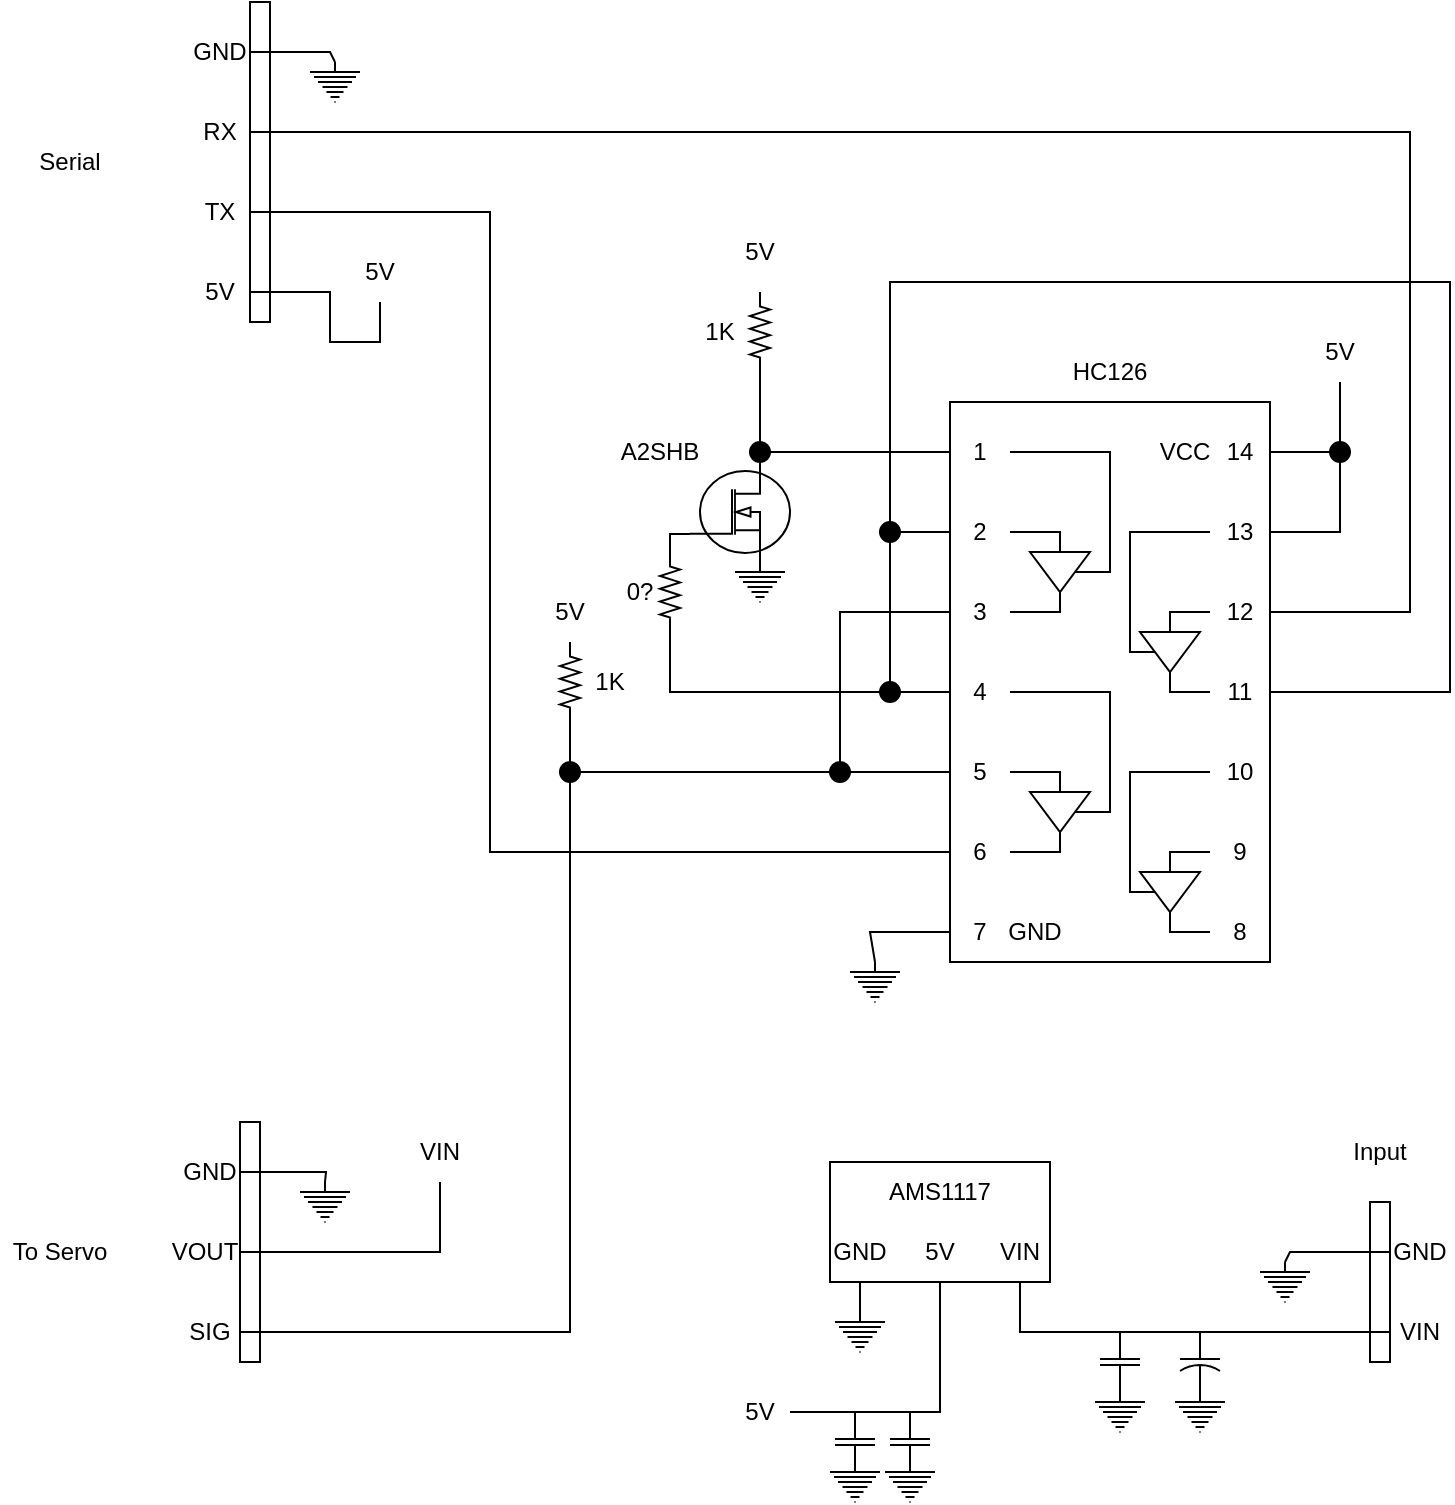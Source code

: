 <mxfile version="24.1.0" type="device">
  <diagram name="Page-1" id="DYPGYy6QtteKAwpJLvAu">
    <mxGraphModel dx="928" dy="833" grid="1" gridSize="10" guides="1" tooltips="1" connect="1" arrows="1" fold="1" page="1" pageScale="1" pageWidth="850" pageHeight="1100" math="0" shadow="0">
      <root>
        <mxCell id="0" />
        <mxCell id="1" parent="0" />
        <mxCell id="BpcltjACOpCCqa2HQxUs-1" value="" style="rounded=0;whiteSpace=wrap;html=1;" vertex="1" parent="1">
          <mxGeometry x="550" y="320" width="160" height="280" as="geometry" />
        </mxCell>
        <mxCell id="BpcltjACOpCCqa2HQxUs-2" value="" style="triangle;whiteSpace=wrap;html=1;rotation=90;" vertex="1" parent="1">
          <mxGeometry x="595" y="510" width="20" height="30" as="geometry" />
        </mxCell>
        <mxCell id="BpcltjACOpCCqa2HQxUs-5" value="1" style="text;html=1;align=center;verticalAlign=middle;whiteSpace=wrap;rounded=0;" vertex="1" parent="1">
          <mxGeometry x="550" y="330" width="30" height="30" as="geometry" />
        </mxCell>
        <mxCell id="BpcltjACOpCCqa2HQxUs-6" value="2" style="text;html=1;align=center;verticalAlign=middle;whiteSpace=wrap;rounded=0;" vertex="1" parent="1">
          <mxGeometry x="550" y="370" width="30" height="30" as="geometry" />
        </mxCell>
        <mxCell id="BpcltjACOpCCqa2HQxUs-7" value="3" style="text;html=1;align=center;verticalAlign=middle;whiteSpace=wrap;rounded=0;" vertex="1" parent="1">
          <mxGeometry x="550" y="410" width="30" height="30" as="geometry" />
        </mxCell>
        <mxCell id="BpcltjACOpCCqa2HQxUs-8" value="4" style="text;html=1;align=center;verticalAlign=middle;whiteSpace=wrap;rounded=0;" vertex="1" parent="1">
          <mxGeometry x="550" y="450" width="30" height="30" as="geometry" />
        </mxCell>
        <mxCell id="BpcltjACOpCCqa2HQxUs-9" value="5" style="text;html=1;align=center;verticalAlign=middle;whiteSpace=wrap;rounded=0;" vertex="1" parent="1">
          <mxGeometry x="550" y="490" width="30" height="30" as="geometry" />
        </mxCell>
        <mxCell id="BpcltjACOpCCqa2HQxUs-10" value="6" style="text;html=1;align=center;verticalAlign=middle;whiteSpace=wrap;rounded=0;" vertex="1" parent="1">
          <mxGeometry x="550" y="530" width="30" height="30" as="geometry" />
        </mxCell>
        <mxCell id="BpcltjACOpCCqa2HQxUs-11" value="7" style="text;html=1;align=center;verticalAlign=middle;whiteSpace=wrap;rounded=0;" vertex="1" parent="1">
          <mxGeometry x="550" y="570" width="30" height="30" as="geometry" />
        </mxCell>
        <mxCell id="BpcltjACOpCCqa2HQxUs-12" value="8" style="text;html=1;align=center;verticalAlign=middle;whiteSpace=wrap;rounded=0;" vertex="1" parent="1">
          <mxGeometry x="680" y="570" width="30" height="30" as="geometry" />
        </mxCell>
        <mxCell id="BpcltjACOpCCqa2HQxUs-13" value="9" style="text;html=1;align=center;verticalAlign=middle;whiteSpace=wrap;rounded=0;" vertex="1" parent="1">
          <mxGeometry x="680" y="530" width="30" height="30" as="geometry" />
        </mxCell>
        <mxCell id="BpcltjACOpCCqa2HQxUs-14" value="10" style="text;html=1;align=center;verticalAlign=middle;whiteSpace=wrap;rounded=0;" vertex="1" parent="1">
          <mxGeometry x="680" y="490" width="30" height="30" as="geometry" />
        </mxCell>
        <mxCell id="BpcltjACOpCCqa2HQxUs-15" value="11" style="text;html=1;align=center;verticalAlign=middle;whiteSpace=wrap;rounded=0;" vertex="1" parent="1">
          <mxGeometry x="680" y="450" width="30" height="30" as="geometry" />
        </mxCell>
        <mxCell id="BpcltjACOpCCqa2HQxUs-16" value="12" style="text;html=1;align=center;verticalAlign=middle;whiteSpace=wrap;rounded=0;" vertex="1" parent="1">
          <mxGeometry x="680" y="410" width="30" height="30" as="geometry" />
        </mxCell>
        <mxCell id="BpcltjACOpCCqa2HQxUs-17" value="13" style="text;html=1;align=center;verticalAlign=middle;whiteSpace=wrap;rounded=0;" vertex="1" parent="1">
          <mxGeometry x="680" y="370" width="30" height="30" as="geometry" />
        </mxCell>
        <mxCell id="BpcltjACOpCCqa2HQxUs-18" value="14" style="text;html=1;align=center;verticalAlign=middle;whiteSpace=wrap;rounded=0;" vertex="1" parent="1">
          <mxGeometry x="680" y="330" width="30" height="30" as="geometry" />
        </mxCell>
        <mxCell id="BpcltjACOpCCqa2HQxUs-19" value="" style="triangle;whiteSpace=wrap;html=1;rotation=90;" vertex="1" parent="1">
          <mxGeometry x="595" y="390" width="20" height="30" as="geometry" />
        </mxCell>
        <mxCell id="BpcltjACOpCCqa2HQxUs-20" value="" style="triangle;whiteSpace=wrap;html=1;rotation=90;" vertex="1" parent="1">
          <mxGeometry x="650" y="550" width="20" height="30" as="geometry" />
        </mxCell>
        <mxCell id="BpcltjACOpCCqa2HQxUs-21" value="" style="triangle;whiteSpace=wrap;html=1;rotation=90;" vertex="1" parent="1">
          <mxGeometry x="650" y="430" width="20" height="30" as="geometry" />
        </mxCell>
        <mxCell id="BpcltjACOpCCqa2HQxUs-22" value="" style="endArrow=none;html=1;rounded=0;exitX=0;exitY=0.5;exitDx=0;exitDy=0;entryX=1;entryY=0.5;entryDx=0;entryDy=0;" edge="1" parent="1" source="BpcltjACOpCCqa2HQxUs-12" target="BpcltjACOpCCqa2HQxUs-20">
          <mxGeometry width="50" height="50" relative="1" as="geometry">
            <mxPoint x="590" y="620" as="sourcePoint" />
            <mxPoint x="640" y="570" as="targetPoint" />
            <Array as="points">
              <mxPoint x="660" y="585" />
            </Array>
          </mxGeometry>
        </mxCell>
        <mxCell id="BpcltjACOpCCqa2HQxUs-23" value="" style="endArrow=none;html=1;rounded=0;entryX=0;entryY=0.5;entryDx=0;entryDy=0;exitX=0;exitY=0.5;exitDx=0;exitDy=0;" edge="1" parent="1" source="BpcltjACOpCCqa2HQxUs-13" target="BpcltjACOpCCqa2HQxUs-20">
          <mxGeometry width="50" height="50" relative="1" as="geometry">
            <mxPoint x="590" y="620" as="sourcePoint" />
            <mxPoint x="640" y="570" as="targetPoint" />
            <Array as="points">
              <mxPoint x="660" y="545" />
            </Array>
          </mxGeometry>
        </mxCell>
        <mxCell id="BpcltjACOpCCqa2HQxUs-24" value="" style="endArrow=none;html=1;rounded=0;entryX=0.5;entryY=1;entryDx=0;entryDy=0;exitX=0;exitY=0.5;exitDx=0;exitDy=0;" edge="1" parent="1" source="BpcltjACOpCCqa2HQxUs-14" target="BpcltjACOpCCqa2HQxUs-20">
          <mxGeometry width="50" height="50" relative="1" as="geometry">
            <mxPoint x="590" y="620" as="sourcePoint" />
            <mxPoint x="640" y="570" as="targetPoint" />
            <Array as="points">
              <mxPoint x="640" y="505" />
              <mxPoint x="640" y="565" />
            </Array>
          </mxGeometry>
        </mxCell>
        <mxCell id="BpcltjACOpCCqa2HQxUs-25" value="" style="endArrow=none;html=1;rounded=0;entryX=0;entryY=0.5;entryDx=0;entryDy=0;exitX=1;exitY=0.5;exitDx=0;exitDy=0;" edge="1" parent="1" source="BpcltjACOpCCqa2HQxUs-21" target="BpcltjACOpCCqa2HQxUs-15">
          <mxGeometry width="50" height="50" relative="1" as="geometry">
            <mxPoint x="590" y="620" as="sourcePoint" />
            <mxPoint x="640" y="570" as="targetPoint" />
            <Array as="points">
              <mxPoint x="660" y="465" />
            </Array>
          </mxGeometry>
        </mxCell>
        <mxCell id="BpcltjACOpCCqa2HQxUs-26" value="" style="endArrow=none;html=1;rounded=0;entryX=0;entryY=0.5;entryDx=0;entryDy=0;exitX=0;exitY=0.5;exitDx=0;exitDy=0;" edge="1" parent="1" source="BpcltjACOpCCqa2HQxUs-21" target="BpcltjACOpCCqa2HQxUs-16">
          <mxGeometry width="50" height="50" relative="1" as="geometry">
            <mxPoint x="590" y="620" as="sourcePoint" />
            <mxPoint x="640" y="570" as="targetPoint" />
            <Array as="points">
              <mxPoint x="660" y="425" />
            </Array>
          </mxGeometry>
        </mxCell>
        <mxCell id="BpcltjACOpCCqa2HQxUs-27" value="" style="endArrow=none;html=1;rounded=0;entryX=0.5;entryY=1;entryDx=0;entryDy=0;exitX=0;exitY=0.5;exitDx=0;exitDy=0;" edge="1" parent="1" source="BpcltjACOpCCqa2HQxUs-17" target="BpcltjACOpCCqa2HQxUs-21">
          <mxGeometry width="50" height="50" relative="1" as="geometry">
            <mxPoint x="590" y="620" as="sourcePoint" />
            <mxPoint x="640" y="570" as="targetPoint" />
            <Array as="points">
              <mxPoint x="640" y="385" />
              <mxPoint x="640" y="445" />
            </Array>
          </mxGeometry>
        </mxCell>
        <mxCell id="BpcltjACOpCCqa2HQxUs-28" value="" style="endArrow=none;html=1;rounded=0;exitX=1;exitY=0.5;exitDx=0;exitDy=0;entryX=1;entryY=0.5;entryDx=0;entryDy=0;" edge="1" parent="1" source="BpcltjACOpCCqa2HQxUs-10" target="BpcltjACOpCCqa2HQxUs-2">
          <mxGeometry width="50" height="50" relative="1" as="geometry">
            <mxPoint x="590" y="620" as="sourcePoint" />
            <mxPoint x="640" y="570" as="targetPoint" />
            <Array as="points">
              <mxPoint x="605" y="545" />
            </Array>
          </mxGeometry>
        </mxCell>
        <mxCell id="BpcltjACOpCCqa2HQxUs-29" value="" style="endArrow=none;html=1;rounded=0;exitX=1;exitY=0.5;exitDx=0;exitDy=0;entryX=1;entryY=0.5;entryDx=0;entryDy=0;" edge="1" parent="1" source="BpcltjACOpCCqa2HQxUs-7" target="BpcltjACOpCCqa2HQxUs-19">
          <mxGeometry width="50" height="50" relative="1" as="geometry">
            <mxPoint x="590" y="620" as="sourcePoint" />
            <mxPoint x="640" y="570" as="targetPoint" />
            <Array as="points">
              <mxPoint x="605" y="425" />
            </Array>
          </mxGeometry>
        </mxCell>
        <mxCell id="BpcltjACOpCCqa2HQxUs-30" value="" style="endArrow=none;html=1;rounded=0;exitX=1;exitY=0.5;exitDx=0;exitDy=0;entryX=0;entryY=0.5;entryDx=0;entryDy=0;" edge="1" parent="1" source="BpcltjACOpCCqa2HQxUs-9" target="BpcltjACOpCCqa2HQxUs-2">
          <mxGeometry width="50" height="50" relative="1" as="geometry">
            <mxPoint x="590" y="620" as="sourcePoint" />
            <mxPoint x="640" y="570" as="targetPoint" />
            <Array as="points">
              <mxPoint x="605" y="505" />
            </Array>
          </mxGeometry>
        </mxCell>
        <mxCell id="BpcltjACOpCCqa2HQxUs-31" value="" style="endArrow=none;html=1;rounded=0;entryX=0;entryY=0.5;entryDx=0;entryDy=0;exitX=1;exitY=0.5;exitDx=0;exitDy=0;" edge="1" parent="1" source="BpcltjACOpCCqa2HQxUs-6" target="BpcltjACOpCCqa2HQxUs-19">
          <mxGeometry width="50" height="50" relative="1" as="geometry">
            <mxPoint x="590" y="620" as="sourcePoint" />
            <mxPoint x="640" y="570" as="targetPoint" />
            <Array as="points">
              <mxPoint x="605" y="385" />
            </Array>
          </mxGeometry>
        </mxCell>
        <mxCell id="BpcltjACOpCCqa2HQxUs-32" value="" style="endArrow=none;html=1;rounded=0;exitX=0.5;exitY=0;exitDx=0;exitDy=0;entryX=1;entryY=0.5;entryDx=0;entryDy=0;" edge="1" parent="1" source="BpcltjACOpCCqa2HQxUs-2" target="BpcltjACOpCCqa2HQxUs-8">
          <mxGeometry width="50" height="50" relative="1" as="geometry">
            <mxPoint x="590" y="620" as="sourcePoint" />
            <mxPoint x="640" y="570" as="targetPoint" />
            <Array as="points">
              <mxPoint x="630" y="525" />
              <mxPoint x="630" y="465" />
            </Array>
          </mxGeometry>
        </mxCell>
        <mxCell id="BpcltjACOpCCqa2HQxUs-33" value="" style="endArrow=none;html=1;rounded=0;exitX=0.5;exitY=0;exitDx=0;exitDy=0;entryX=1;entryY=0.5;entryDx=0;entryDy=0;" edge="1" parent="1" source="BpcltjACOpCCqa2HQxUs-19" target="BpcltjACOpCCqa2HQxUs-5">
          <mxGeometry width="50" height="50" relative="1" as="geometry">
            <mxPoint x="590" y="620" as="sourcePoint" />
            <mxPoint x="640" y="570" as="targetPoint" />
            <Array as="points">
              <mxPoint x="630" y="405" />
              <mxPoint x="630" y="345" />
            </Array>
          </mxGeometry>
        </mxCell>
        <mxCell id="BpcltjACOpCCqa2HQxUs-34" value="GND" style="text;html=1;align=center;verticalAlign=middle;whiteSpace=wrap;rounded=0;" vertex="1" parent="1">
          <mxGeometry x="575" y="570" width="35" height="30" as="geometry" />
        </mxCell>
        <mxCell id="BpcltjACOpCCqa2HQxUs-35" value="VCC" style="text;html=1;align=center;verticalAlign=middle;whiteSpace=wrap;rounded=0;" vertex="1" parent="1">
          <mxGeometry x="650" y="330" width="35" height="30" as="geometry" />
        </mxCell>
        <mxCell id="BpcltjACOpCCqa2HQxUs-36" value="" style="rounded=0;whiteSpace=wrap;html=1;" vertex="1" parent="1">
          <mxGeometry x="200" y="120" width="10" height="160" as="geometry" />
        </mxCell>
        <mxCell id="BpcltjACOpCCqa2HQxUs-37" value="5V" style="text;html=1;align=center;verticalAlign=middle;whiteSpace=wrap;rounded=0;" vertex="1" parent="1">
          <mxGeometry x="170" y="250" width="30" height="30" as="geometry" />
        </mxCell>
        <mxCell id="BpcltjACOpCCqa2HQxUs-39" value="TX" style="text;html=1;align=center;verticalAlign=middle;whiteSpace=wrap;rounded=0;" vertex="1" parent="1">
          <mxGeometry x="170" y="210" width="30" height="30" as="geometry" />
        </mxCell>
        <mxCell id="BpcltjACOpCCqa2HQxUs-40" value="RX" style="text;html=1;align=center;verticalAlign=middle;whiteSpace=wrap;rounded=0;" vertex="1" parent="1">
          <mxGeometry x="170" y="170" width="30" height="30" as="geometry" />
        </mxCell>
        <mxCell id="BpcltjACOpCCqa2HQxUs-41" value="GND" style="text;html=1;align=center;verticalAlign=middle;whiteSpace=wrap;rounded=0;" vertex="1" parent="1">
          <mxGeometry x="170" y="130" width="30" height="30" as="geometry" />
        </mxCell>
        <mxCell id="BpcltjACOpCCqa2HQxUs-42" value="" style="endArrow=none;html=1;rounded=0;exitX=1;exitY=0.5;exitDx=0;exitDy=0;entryX=1;entryY=0.5;entryDx=0;entryDy=0;" edge="1" parent="1" source="BpcltjACOpCCqa2HQxUs-16" target="BpcltjACOpCCqa2HQxUs-40">
          <mxGeometry width="50" height="50" relative="1" as="geometry">
            <mxPoint x="400" y="440" as="sourcePoint" />
            <mxPoint x="320" y="130" as="targetPoint" />
            <Array as="points">
              <mxPoint x="780" y="425" />
              <mxPoint x="780" y="185" />
            </Array>
          </mxGeometry>
        </mxCell>
        <mxCell id="BpcltjACOpCCqa2HQxUs-43" value="" style="endArrow=none;html=1;rounded=0;exitX=0;exitY=0.5;exitDx=0;exitDy=0;entryX=1;entryY=0.5;entryDx=0;entryDy=0;" edge="1" parent="1" source="BpcltjACOpCCqa2HQxUs-10" target="BpcltjACOpCCqa2HQxUs-39">
          <mxGeometry width="50" height="50" relative="1" as="geometry">
            <mxPoint x="400" y="440" as="sourcePoint" />
            <mxPoint x="260" y="210" as="targetPoint" />
            <Array as="points">
              <mxPoint x="320" y="545" />
              <mxPoint x="320" y="225" />
            </Array>
          </mxGeometry>
        </mxCell>
        <mxCell id="BpcltjACOpCCqa2HQxUs-44" value="" style="endArrow=none;html=1;rounded=0;entryX=1;entryY=0.5;entryDx=0;entryDy=0;exitX=0.5;exitY=1;exitDx=0;exitDy=0;" edge="1" parent="1" source="BpcltjACOpCCqa2HQxUs-46" target="BpcltjACOpCCqa2HQxUs-37">
          <mxGeometry width="50" height="50" relative="1" as="geometry">
            <mxPoint x="270" y="300" as="sourcePoint" />
            <mxPoint x="450" y="390" as="targetPoint" />
            <Array as="points">
              <mxPoint x="265" y="290" />
              <mxPoint x="240" y="290" />
              <mxPoint x="240" y="265" />
            </Array>
          </mxGeometry>
        </mxCell>
        <mxCell id="BpcltjACOpCCqa2HQxUs-46" value="5V" style="text;html=1;align=center;verticalAlign=middle;whiteSpace=wrap;rounded=0;" vertex="1" parent="1">
          <mxGeometry x="250" y="240" width="30" height="30" as="geometry" />
        </mxCell>
        <mxCell id="BpcltjACOpCCqa2HQxUs-47" value="" style="endArrow=none;html=1;rounded=0;entryX=1;entryY=0.5;entryDx=0;entryDy=0;exitX=0.5;exitY=0;exitDx=0;exitDy=0;exitPerimeter=0;" edge="1" parent="1" source="BpcltjACOpCCqa2HQxUs-49" target="BpcltjACOpCCqa2HQxUs-41">
          <mxGeometry width="50" height="50" relative="1" as="geometry">
            <mxPoint x="300" y="120" as="sourcePoint" />
            <mxPoint x="450" y="390" as="targetPoint" />
            <Array as="points">
              <mxPoint x="240" y="145" />
            </Array>
          </mxGeometry>
        </mxCell>
        <mxCell id="BpcltjACOpCCqa2HQxUs-49" value="" style="pointerEvents=1;verticalLabelPosition=bottom;shadow=0;dashed=0;align=center;html=1;verticalAlign=top;shape=mxgraph.electrical.signal_sources.protective_earth;" vertex="1" parent="1">
          <mxGeometry x="230" y="150" width="25" height="20" as="geometry" />
        </mxCell>
        <mxCell id="BpcltjACOpCCqa2HQxUs-50" value="" style="endArrow=none;html=1;rounded=0;entryX=0;entryY=0.5;entryDx=0;entryDy=0;exitX=0.5;exitY=0;exitDx=0;exitDy=0;exitPerimeter=0;" edge="1" parent="1" source="BpcltjACOpCCqa2HQxUs-51" target="BpcltjACOpCCqa2HQxUs-11">
          <mxGeometry width="50" height="50" relative="1" as="geometry">
            <mxPoint x="480" y="550" as="sourcePoint" />
            <mxPoint x="640" y="370" as="targetPoint" />
            <Array as="points">
              <mxPoint x="510" y="585" />
            </Array>
          </mxGeometry>
        </mxCell>
        <mxCell id="BpcltjACOpCCqa2HQxUs-51" value="" style="pointerEvents=1;verticalLabelPosition=bottom;shadow=0;dashed=0;align=center;html=1;verticalAlign=top;shape=mxgraph.electrical.signal_sources.protective_earth;" vertex="1" parent="1">
          <mxGeometry x="500" y="600" width="25" height="20" as="geometry" />
        </mxCell>
        <mxCell id="BpcltjACOpCCqa2HQxUs-52" value="5V" style="text;html=1;align=center;verticalAlign=middle;whiteSpace=wrap;rounded=0;" vertex="1" parent="1">
          <mxGeometry x="730" y="280" width="30" height="30" as="geometry" />
        </mxCell>
        <mxCell id="BpcltjACOpCCqa2HQxUs-53" value="" style="endArrow=none;html=1;rounded=0;entryX=1;entryY=0.5;entryDx=0;entryDy=0;exitX=0;exitY=0.5;exitDx=0;exitDy=0;" edge="1" parent="1" source="BpcltjACOpCCqa2HQxUs-88" target="BpcltjACOpCCqa2HQxUs-18">
          <mxGeometry width="50" height="50" relative="1" as="geometry">
            <mxPoint x="590" y="420" as="sourcePoint" />
            <mxPoint x="640" y="370" as="targetPoint" />
            <Array as="points" />
          </mxGeometry>
        </mxCell>
        <mxCell id="BpcltjACOpCCqa2HQxUs-55" value="" style="verticalLabelPosition=bottom;shadow=0;dashed=0;align=center;html=1;verticalAlign=top;shape=mxgraph.electrical.mosfets1.n-channel_mosfet_1;" vertex="1" parent="1">
          <mxGeometry x="420" y="350" width="50" height="50" as="geometry" />
        </mxCell>
        <mxCell id="BpcltjACOpCCqa2HQxUs-56" value="" style="endArrow=none;html=1;rounded=0;exitX=1;exitY=0.5;exitDx=0;exitDy=0;entryX=0.5;entryY=1;entryDx=0;entryDy=0;" edge="1" parent="1" source="BpcltjACOpCCqa2HQxUs-17" target="BpcltjACOpCCqa2HQxUs-52">
          <mxGeometry width="50" height="50" relative="1" as="geometry">
            <mxPoint x="730" y="400" as="sourcePoint" />
            <mxPoint x="740" y="350" as="targetPoint" />
            <Array as="points">
              <mxPoint x="745" y="385" />
            </Array>
          </mxGeometry>
        </mxCell>
        <mxCell id="BpcltjACOpCCqa2HQxUs-58" value="" style="pointerEvents=1;verticalLabelPosition=bottom;shadow=0;dashed=0;align=center;html=1;verticalAlign=top;shape=mxgraph.electrical.resistors.resistor_2;rotation=-90;" vertex="1" parent="1">
          <mxGeometry x="435" y="280" width="40" height="10" as="geometry" />
        </mxCell>
        <mxCell id="BpcltjACOpCCqa2HQxUs-59" value="" style="endArrow=none;html=1;rounded=0;entryX=0;entryY=0.5;entryDx=0;entryDy=0;entryPerimeter=0;exitX=0.5;exitY=0;exitDx=0;exitDy=0;" edge="1" parent="1" source="BpcltjACOpCCqa2HQxUs-85" target="BpcltjACOpCCqa2HQxUs-58">
          <mxGeometry width="50" height="50" relative="1" as="geometry">
            <mxPoint x="450" y="440" as="sourcePoint" />
            <mxPoint x="500" y="390" as="targetPoint" />
          </mxGeometry>
        </mxCell>
        <mxCell id="BpcltjACOpCCqa2HQxUs-60" value="5V" style="text;html=1;align=center;verticalAlign=middle;whiteSpace=wrap;rounded=0;" vertex="1" parent="1">
          <mxGeometry x="440" y="230" width="30" height="30" as="geometry" />
        </mxCell>
        <mxCell id="BpcltjACOpCCqa2HQxUs-61" value="" style="pointerEvents=1;verticalLabelPosition=bottom;shadow=0;dashed=0;align=center;html=1;verticalAlign=top;shape=mxgraph.electrical.resistors.resistor_2;rotation=-90;" vertex="1" parent="1">
          <mxGeometry x="390" y="410" width="40" height="10" as="geometry" />
        </mxCell>
        <mxCell id="BpcltjACOpCCqa2HQxUs-62" value="" style="endArrow=none;html=1;rounded=0;entryX=0;entryY=0.72;entryDx=0;entryDy=0;entryPerimeter=0;exitX=1;exitY=0.5;exitDx=0;exitDy=0;exitPerimeter=0;" edge="1" parent="1" source="BpcltjACOpCCqa2HQxUs-61" target="BpcltjACOpCCqa2HQxUs-55">
          <mxGeometry width="50" height="50" relative="1" as="geometry">
            <mxPoint x="450" y="440" as="sourcePoint" />
            <mxPoint x="500" y="390" as="targetPoint" />
            <Array as="points">
              <mxPoint x="410" y="386" />
            </Array>
          </mxGeometry>
        </mxCell>
        <mxCell id="BpcltjACOpCCqa2HQxUs-63" value="" style="endArrow=none;html=1;rounded=0;exitX=0;exitY=0.5;exitDx=0;exitDy=0;exitPerimeter=0;entryX=0;entryY=0.5;entryDx=0;entryDy=0;" edge="1" parent="1" source="BpcltjACOpCCqa2HQxUs-61" target="BpcltjACOpCCqa2HQxUs-8">
          <mxGeometry width="50" height="50" relative="1" as="geometry">
            <mxPoint x="420" y="440" as="sourcePoint" />
            <mxPoint x="470" y="390" as="targetPoint" />
            <Array as="points">
              <mxPoint x="410" y="465" />
            </Array>
          </mxGeometry>
        </mxCell>
        <mxCell id="BpcltjACOpCCqa2HQxUs-64" value="" style="endArrow=none;html=1;rounded=0;entryX=0;entryY=0.5;entryDx=0;entryDy=0;exitX=0.5;exitY=0;exitDx=0;exitDy=0;" edge="1" parent="1" source="BpcltjACOpCCqa2HQxUs-70" target="BpcltjACOpCCqa2HQxUs-6">
          <mxGeometry width="50" height="50" relative="1" as="geometry">
            <mxPoint x="520" y="460" as="sourcePoint" />
            <mxPoint x="470" y="390" as="targetPoint" />
            <Array as="points">
              <mxPoint x="520" y="385" />
            </Array>
          </mxGeometry>
        </mxCell>
        <mxCell id="BpcltjACOpCCqa2HQxUs-68" value="" style="endArrow=none;html=1;rounded=0;entryX=0;entryY=0.5;entryDx=0;entryDy=0;exitX=0;exitY=0.5;exitDx=0;exitDy=0;" edge="1" parent="1" source="BpcltjACOpCCqa2HQxUs-8" target="BpcltjACOpCCqa2HQxUs-65">
          <mxGeometry width="50" height="50" relative="1" as="geometry">
            <mxPoint x="550" y="465" as="sourcePoint" />
            <mxPoint x="550" y="385" as="targetPoint" />
            <Array as="points">
              <mxPoint x="520" y="465" />
            </Array>
          </mxGeometry>
        </mxCell>
        <mxCell id="BpcltjACOpCCqa2HQxUs-65" value="" style="ellipse;whiteSpace=wrap;html=1;aspect=fixed;fillColor=#000000;" vertex="1" parent="1">
          <mxGeometry x="515" y="460" width="10" height="10" as="geometry" />
        </mxCell>
        <mxCell id="BpcltjACOpCCqa2HQxUs-69" value="" style="endArrow=none;html=1;rounded=0;entryX=1;entryY=0.5;entryDx=0;entryDy=0;exitX=0.5;exitY=0;exitDx=0;exitDy=0;" edge="1" parent="1" source="BpcltjACOpCCqa2HQxUs-70" target="BpcltjACOpCCqa2HQxUs-15">
          <mxGeometry width="50" height="50" relative="1" as="geometry">
            <mxPoint x="510" y="370" as="sourcePoint" />
            <mxPoint x="630" y="320" as="targetPoint" />
            <Array as="points">
              <mxPoint x="520" y="260" />
              <mxPoint x="800" y="260" />
              <mxPoint x="800" y="465" />
            </Array>
          </mxGeometry>
        </mxCell>
        <mxCell id="BpcltjACOpCCqa2HQxUs-71" value="" style="endArrow=none;html=1;rounded=0;entryX=0.5;entryY=1;entryDx=0;entryDy=0;exitX=0.5;exitY=0;exitDx=0;exitDy=0;" edge="1" parent="1" source="BpcltjACOpCCqa2HQxUs-65" target="BpcltjACOpCCqa2HQxUs-70">
          <mxGeometry width="50" height="50" relative="1" as="geometry">
            <mxPoint x="520" y="460" as="sourcePoint" />
            <mxPoint x="550" y="385" as="targetPoint" />
            <Array as="points" />
          </mxGeometry>
        </mxCell>
        <mxCell id="BpcltjACOpCCqa2HQxUs-70" value="" style="ellipse;whiteSpace=wrap;html=1;aspect=fixed;fillColor=#000000;" vertex="1" parent="1">
          <mxGeometry x="515" y="380" width="10" height="10" as="geometry" />
        </mxCell>
        <mxCell id="BpcltjACOpCCqa2HQxUs-72" value="" style="pointerEvents=1;verticalLabelPosition=bottom;shadow=0;dashed=0;align=center;html=1;verticalAlign=top;shape=mxgraph.electrical.resistors.resistor_2;rotation=-90;" vertex="1" parent="1">
          <mxGeometry x="340" y="455" width="40" height="10" as="geometry" />
        </mxCell>
        <mxCell id="BpcltjACOpCCqa2HQxUs-73" value="" style="pointerEvents=1;verticalLabelPosition=bottom;shadow=0;dashed=0;align=center;html=1;verticalAlign=top;shape=mxgraph.electrical.signal_sources.protective_earth;" vertex="1" parent="1">
          <mxGeometry x="442.5" y="400" width="25" height="20" as="geometry" />
        </mxCell>
        <mxCell id="BpcltjACOpCCqa2HQxUs-74" value="5V" style="text;html=1;align=center;verticalAlign=middle;whiteSpace=wrap;rounded=0;" vertex="1" parent="1">
          <mxGeometry x="345" y="410" width="30" height="30" as="geometry" />
        </mxCell>
        <mxCell id="BpcltjACOpCCqa2HQxUs-75" value="" style="endArrow=none;html=1;rounded=0;entryX=0;entryY=0.5;entryDx=0;entryDy=0;exitX=0;exitY=0.5;exitDx=0;exitDy=0;exitPerimeter=0;" edge="1" parent="1" source="BpcltjACOpCCqa2HQxUs-72" target="BpcltjACOpCCqa2HQxUs-9">
          <mxGeometry width="50" height="50" relative="1" as="geometry">
            <mxPoint x="500" y="470" as="sourcePoint" />
            <mxPoint x="550" y="420" as="targetPoint" />
            <Array as="points">
              <mxPoint x="360" y="505" />
            </Array>
          </mxGeometry>
        </mxCell>
        <mxCell id="BpcltjACOpCCqa2HQxUs-76" value="Serial" style="text;html=1;align=center;verticalAlign=middle;whiteSpace=wrap;rounded=0;" vertex="1" parent="1">
          <mxGeometry x="80" y="185" width="60" height="30" as="geometry" />
        </mxCell>
        <mxCell id="BpcltjACOpCCqa2HQxUs-77" value="" style="rounded=0;whiteSpace=wrap;html=1;" vertex="1" parent="1">
          <mxGeometry x="195" y="680" width="10" height="120" as="geometry" />
        </mxCell>
        <mxCell id="BpcltjACOpCCqa2HQxUs-78" value="SIG" style="text;html=1;align=center;verticalAlign=middle;whiteSpace=wrap;rounded=0;" vertex="1" parent="1">
          <mxGeometry x="165" y="770" width="30" height="30" as="geometry" />
        </mxCell>
        <mxCell id="BpcltjACOpCCqa2HQxUs-79" value="VOUT" style="text;html=1;align=center;verticalAlign=middle;whiteSpace=wrap;rounded=0;" vertex="1" parent="1">
          <mxGeometry x="160" y="730" width="35" height="30" as="geometry" />
        </mxCell>
        <mxCell id="BpcltjACOpCCqa2HQxUs-80" value="GND" style="text;html=1;align=center;verticalAlign=middle;whiteSpace=wrap;rounded=0;" vertex="1" parent="1">
          <mxGeometry x="165" y="690" width="30" height="30" as="geometry" />
        </mxCell>
        <mxCell id="BpcltjACOpCCqa2HQxUs-81" value="" style="ellipse;whiteSpace=wrap;html=1;aspect=fixed;fillColor=#000000;" vertex="1" parent="1">
          <mxGeometry x="490" y="500" width="10" height="10" as="geometry" />
        </mxCell>
        <mxCell id="BpcltjACOpCCqa2HQxUs-82" value="" style="endArrow=none;html=1;rounded=0;entryX=0;entryY=0.5;entryDx=0;entryDy=0;exitX=0.5;exitY=0;exitDx=0;exitDy=0;" edge="1" parent="1" source="BpcltjACOpCCqa2HQxUs-81" target="BpcltjACOpCCqa2HQxUs-7">
          <mxGeometry width="50" height="50" relative="1" as="geometry">
            <mxPoint x="390" y="570" as="sourcePoint" />
            <mxPoint x="440" y="520" as="targetPoint" />
            <Array as="points">
              <mxPoint x="495" y="425" />
            </Array>
          </mxGeometry>
        </mxCell>
        <mxCell id="BpcltjACOpCCqa2HQxUs-83" value="" style="endArrow=none;html=1;rounded=0;exitX=1;exitY=0.5;exitDx=0;exitDy=0;entryX=0;entryY=0.5;entryDx=0;entryDy=0;entryPerimeter=0;" edge="1" parent="1" source="BpcltjACOpCCqa2HQxUs-78" target="BpcltjACOpCCqa2HQxUs-72">
          <mxGeometry width="50" height="50" relative="1" as="geometry">
            <mxPoint x="390" y="570" as="sourcePoint" />
            <mxPoint x="440" y="520" as="targetPoint" />
            <Array as="points">
              <mxPoint x="360" y="785" />
            </Array>
          </mxGeometry>
        </mxCell>
        <mxCell id="BpcltjACOpCCqa2HQxUs-84" value="" style="ellipse;whiteSpace=wrap;html=1;aspect=fixed;fillColor=#000000;" vertex="1" parent="1">
          <mxGeometry x="355" y="500" width="10" height="10" as="geometry" />
        </mxCell>
        <mxCell id="BpcltjACOpCCqa2HQxUs-86" value="" style="endArrow=none;html=1;rounded=0;entryX=0;entryY=0.5;entryDx=0;entryDy=0;entryPerimeter=0;exitX=0.7;exitY=0;exitDx=0;exitDy=0;exitPerimeter=0;" edge="1" parent="1" source="BpcltjACOpCCqa2HQxUs-55" target="BpcltjACOpCCqa2HQxUs-85">
          <mxGeometry width="50" height="50" relative="1" as="geometry">
            <mxPoint x="455" y="350" as="sourcePoint" />
            <mxPoint x="455" y="305" as="targetPoint" />
          </mxGeometry>
        </mxCell>
        <mxCell id="BpcltjACOpCCqa2HQxUs-85" value="" style="ellipse;whiteSpace=wrap;html=1;aspect=fixed;fillColor=#000000;" vertex="1" parent="1">
          <mxGeometry x="450" y="340" width="10" height="10" as="geometry" />
        </mxCell>
        <mxCell id="BpcltjACOpCCqa2HQxUs-87" value="" style="endArrow=none;html=1;rounded=0;entryX=0;entryY=0.5;entryDx=0;entryDy=0;exitX=1;exitY=0.5;exitDx=0;exitDy=0;" edge="1" parent="1" source="BpcltjACOpCCqa2HQxUs-85" target="BpcltjACOpCCqa2HQxUs-5">
          <mxGeometry width="50" height="50" relative="1" as="geometry">
            <mxPoint x="390" y="480" as="sourcePoint" />
            <mxPoint x="440" y="430" as="targetPoint" />
          </mxGeometry>
        </mxCell>
        <mxCell id="BpcltjACOpCCqa2HQxUs-89" value="" style="endArrow=none;html=1;rounded=0;entryX=1;entryY=0.5;entryDx=0;entryDy=0;exitX=0.5;exitY=1;exitDx=0;exitDy=0;" edge="1" parent="1" source="BpcltjACOpCCqa2HQxUs-52" target="BpcltjACOpCCqa2HQxUs-88">
          <mxGeometry width="50" height="50" relative="1" as="geometry">
            <mxPoint x="745" y="310" as="sourcePoint" />
            <mxPoint x="710" y="345" as="targetPoint" />
            <Array as="points">
              <mxPoint x="745" y="345" />
            </Array>
          </mxGeometry>
        </mxCell>
        <mxCell id="BpcltjACOpCCqa2HQxUs-88" value="" style="ellipse;whiteSpace=wrap;html=1;aspect=fixed;fillColor=#000000;" vertex="1" parent="1">
          <mxGeometry x="740" y="340" width="10" height="10" as="geometry" />
        </mxCell>
        <mxCell id="BpcltjACOpCCqa2HQxUs-90" value="" style="pointerEvents=1;verticalLabelPosition=bottom;shadow=0;dashed=0;align=center;html=1;verticalAlign=top;shape=mxgraph.electrical.signal_sources.protective_earth;" vertex="1" parent="1">
          <mxGeometry x="225" y="710" width="25" height="20" as="geometry" />
        </mxCell>
        <mxCell id="BpcltjACOpCCqa2HQxUs-91" value="" style="endArrow=none;html=1;rounded=0;exitX=1;exitY=0.5;exitDx=0;exitDy=0;entryX=0.5;entryY=0;entryDx=0;entryDy=0;entryPerimeter=0;" edge="1" parent="1" source="BpcltjACOpCCqa2HQxUs-80" target="BpcltjACOpCCqa2HQxUs-90">
          <mxGeometry width="50" height="50" relative="1" as="geometry">
            <mxPoint x="455" y="600" as="sourcePoint" />
            <mxPoint x="505" y="550" as="targetPoint" />
            <Array as="points">
              <mxPoint x="238" y="705" />
            </Array>
          </mxGeometry>
        </mxCell>
        <mxCell id="BpcltjACOpCCqa2HQxUs-92" value="To Servo" style="text;html=1;align=center;verticalAlign=middle;whiteSpace=wrap;rounded=0;" vertex="1" parent="1">
          <mxGeometry x="75" y="730" width="60" height="30" as="geometry" />
        </mxCell>
        <mxCell id="BpcltjACOpCCqa2HQxUs-93" value="" style="rounded=0;whiteSpace=wrap;html=1;" vertex="1" parent="1">
          <mxGeometry x="760" y="720" width="10" height="80" as="geometry" />
        </mxCell>
        <mxCell id="BpcltjACOpCCqa2HQxUs-94" value="GND" style="text;html=1;align=center;verticalAlign=middle;whiteSpace=wrap;rounded=0;" vertex="1" parent="1">
          <mxGeometry x="770" y="730" width="30" height="30" as="geometry" />
        </mxCell>
        <mxCell id="BpcltjACOpCCqa2HQxUs-95" value="VIN" style="text;html=1;align=center;verticalAlign=middle;whiteSpace=wrap;rounded=0;" vertex="1" parent="1">
          <mxGeometry x="770" y="770" width="30" height="30" as="geometry" />
        </mxCell>
        <mxCell id="BpcltjACOpCCqa2HQxUs-96" value="" style="pointerEvents=1;verticalLabelPosition=bottom;shadow=0;dashed=0;align=center;html=1;verticalAlign=top;shape=mxgraph.electrical.signal_sources.protective_earth;" vertex="1" parent="1">
          <mxGeometry x="705" y="750" width="25" height="20" as="geometry" />
        </mxCell>
        <mxCell id="BpcltjACOpCCqa2HQxUs-97" value="" style="endArrow=none;html=1;rounded=0;entryX=0;entryY=0.5;entryDx=0;entryDy=0;exitX=0.5;exitY=0;exitDx=0;exitDy=0;exitPerimeter=0;" edge="1" parent="1" source="BpcltjACOpCCqa2HQxUs-96" target="BpcltjACOpCCqa2HQxUs-94">
          <mxGeometry width="50" height="50" relative="1" as="geometry">
            <mxPoint x="450" y="510" as="sourcePoint" />
            <mxPoint x="500" y="460" as="targetPoint" />
            <Array as="points">
              <mxPoint x="720" y="745" />
            </Array>
          </mxGeometry>
        </mxCell>
        <mxCell id="BpcltjACOpCCqa2HQxUs-98" value="" style="rounded=0;whiteSpace=wrap;html=1;" vertex="1" parent="1">
          <mxGeometry x="490" y="700" width="110" height="60" as="geometry" />
        </mxCell>
        <mxCell id="BpcltjACOpCCqa2HQxUs-99" value="GND" style="text;html=1;align=center;verticalAlign=middle;whiteSpace=wrap;rounded=0;" vertex="1" parent="1">
          <mxGeometry x="490" y="730" width="30" height="30" as="geometry" />
        </mxCell>
        <mxCell id="BpcltjACOpCCqa2HQxUs-100" value="5V" style="text;html=1;align=center;verticalAlign=middle;whiteSpace=wrap;rounded=0;" vertex="1" parent="1">
          <mxGeometry x="530" y="730" width="30" height="30" as="geometry" />
        </mxCell>
        <mxCell id="BpcltjACOpCCqa2HQxUs-101" value="VIN" style="text;html=1;align=center;verticalAlign=middle;whiteSpace=wrap;rounded=0;" vertex="1" parent="1">
          <mxGeometry x="570" y="730" width="30" height="30" as="geometry" />
        </mxCell>
        <mxCell id="BpcltjACOpCCqa2HQxUs-102" value="AMS1117" style="text;html=1;align=center;verticalAlign=middle;whiteSpace=wrap;rounded=0;" vertex="1" parent="1">
          <mxGeometry x="505" y="700" width="80" height="30" as="geometry" />
        </mxCell>
        <mxCell id="BpcltjACOpCCqa2HQxUs-103" value="" style="endArrow=none;html=1;rounded=0;entryX=0;entryY=0.5;entryDx=0;entryDy=0;exitX=0.5;exitY=1;exitDx=0;exitDy=0;" edge="1" parent="1" source="BpcltjACOpCCqa2HQxUs-101" target="BpcltjACOpCCqa2HQxUs-95">
          <mxGeometry width="50" height="50" relative="1" as="geometry">
            <mxPoint x="450" y="700" as="sourcePoint" />
            <mxPoint x="500" y="650" as="targetPoint" />
            <Array as="points">
              <mxPoint x="585" y="785" />
            </Array>
          </mxGeometry>
        </mxCell>
        <mxCell id="BpcltjACOpCCqa2HQxUs-104" value="" style="pointerEvents=1;verticalLabelPosition=bottom;shadow=0;dashed=0;align=center;html=1;verticalAlign=top;shape=mxgraph.electrical.signal_sources.protective_earth;" vertex="1" parent="1">
          <mxGeometry x="492.5" y="775" width="25" height="20" as="geometry" />
        </mxCell>
        <mxCell id="BpcltjACOpCCqa2HQxUs-105" value="" style="endArrow=none;html=1;rounded=0;entryX=0.5;entryY=1;entryDx=0;entryDy=0;exitX=0.5;exitY=0;exitDx=0;exitDy=0;exitPerimeter=0;" edge="1" parent="1" source="BpcltjACOpCCqa2HQxUs-104" target="BpcltjACOpCCqa2HQxUs-99">
          <mxGeometry width="50" height="50" relative="1" as="geometry">
            <mxPoint x="450" y="700" as="sourcePoint" />
            <mxPoint x="500" y="650" as="targetPoint" />
          </mxGeometry>
        </mxCell>
        <mxCell id="BpcltjACOpCCqa2HQxUs-106" value="" style="endArrow=none;html=1;rounded=0;entryX=0.5;entryY=1;entryDx=0;entryDy=0;exitX=1;exitY=0.5;exitDx=0;exitDy=0;" edge="1" parent="1" source="BpcltjACOpCCqa2HQxUs-107" target="BpcltjACOpCCqa2HQxUs-100">
          <mxGeometry width="50" height="50" relative="1" as="geometry">
            <mxPoint x="440" y="750" as="sourcePoint" />
            <mxPoint x="500" y="650" as="targetPoint" />
            <Array as="points">
              <mxPoint x="545" y="825" />
              <mxPoint x="545" y="780" />
            </Array>
          </mxGeometry>
        </mxCell>
        <mxCell id="BpcltjACOpCCqa2HQxUs-107" value="5V" style="text;html=1;align=center;verticalAlign=middle;whiteSpace=wrap;rounded=0;" vertex="1" parent="1">
          <mxGeometry x="440" y="810" width="30" height="30" as="geometry" />
        </mxCell>
        <mxCell id="BpcltjACOpCCqa2HQxUs-109" value="" style="pointerEvents=1;verticalLabelPosition=bottom;shadow=0;dashed=0;align=center;html=1;verticalAlign=top;shape=mxgraph.electrical.capacitors.capacitor_1;rotation=90;" vertex="1" parent="1">
          <mxGeometry x="487.5" y="830" width="30" height="20" as="geometry" />
        </mxCell>
        <mxCell id="BpcltjACOpCCqa2HQxUs-110" value="" style="pointerEvents=1;verticalLabelPosition=bottom;shadow=0;dashed=0;align=center;html=1;verticalAlign=top;shape=mxgraph.electrical.capacitors.capacitor_1;rotation=90;" vertex="1" parent="1">
          <mxGeometry x="515" y="830" width="30" height="20" as="geometry" />
        </mxCell>
        <mxCell id="BpcltjACOpCCqa2HQxUs-111" value="" style="pointerEvents=1;verticalLabelPosition=bottom;shadow=0;dashed=0;align=center;html=1;verticalAlign=top;shape=mxgraph.electrical.signal_sources.protective_earth;" vertex="1" parent="1">
          <mxGeometry x="490" y="850" width="25" height="20" as="geometry" />
        </mxCell>
        <mxCell id="BpcltjACOpCCqa2HQxUs-112" value="" style="pointerEvents=1;verticalLabelPosition=bottom;shadow=0;dashed=0;align=center;html=1;verticalAlign=top;shape=mxgraph.electrical.signal_sources.protective_earth;" vertex="1" parent="1">
          <mxGeometry x="517.5" y="850" width="25" height="20" as="geometry" />
        </mxCell>
        <mxCell id="BpcltjACOpCCqa2HQxUs-113" value="" style="pointerEvents=1;verticalLabelPosition=bottom;shadow=0;dashed=0;align=center;html=1;verticalAlign=top;shape=mxgraph.electrical.capacitors.capacitor_1;rotation=90;" vertex="1" parent="1">
          <mxGeometry x="620" y="790" width="30" height="20" as="geometry" />
        </mxCell>
        <mxCell id="BpcltjACOpCCqa2HQxUs-114" value="" style="pointerEvents=1;verticalLabelPosition=bottom;shadow=0;dashed=0;align=center;html=1;verticalAlign=top;shape=mxgraph.electrical.signal_sources.protective_earth;" vertex="1" parent="1">
          <mxGeometry x="622.5" y="815" width="25" height="20" as="geometry" />
        </mxCell>
        <mxCell id="BpcltjACOpCCqa2HQxUs-115" value="" style="pointerEvents=1;verticalLabelPosition=bottom;shadow=0;dashed=0;align=center;html=1;verticalAlign=top;shape=mxgraph.electrical.capacitors.capacitor_2;rotation=90;" vertex="1" parent="1">
          <mxGeometry x="660" y="790" width="30" height="20" as="geometry" />
        </mxCell>
        <mxCell id="BpcltjACOpCCqa2HQxUs-116" value="" style="pointerEvents=1;verticalLabelPosition=bottom;shadow=0;dashed=0;align=center;html=1;verticalAlign=top;shape=mxgraph.electrical.signal_sources.protective_earth;" vertex="1" parent="1">
          <mxGeometry x="662.5" y="815" width="25" height="20" as="geometry" />
        </mxCell>
        <mxCell id="BpcltjACOpCCqa2HQxUs-117" value="Input" style="text;html=1;align=center;verticalAlign=middle;whiteSpace=wrap;rounded=0;" vertex="1" parent="1">
          <mxGeometry x="735" y="680" width="60" height="30" as="geometry" />
        </mxCell>
        <mxCell id="BpcltjACOpCCqa2HQxUs-118" value="A2SHB" style="text;html=1;align=center;verticalAlign=middle;whiteSpace=wrap;rounded=0;" vertex="1" parent="1">
          <mxGeometry x="375" y="330" width="60" height="30" as="geometry" />
        </mxCell>
        <mxCell id="BpcltjACOpCCqa2HQxUs-119" value="" style="endArrow=none;html=1;rounded=0;exitX=1;exitY=0.5;exitDx=0;exitDy=0;entryX=0.5;entryY=1;entryDx=0;entryDy=0;" edge="1" parent="1" source="BpcltjACOpCCqa2HQxUs-79" target="BpcltjACOpCCqa2HQxUs-120">
          <mxGeometry width="50" height="50" relative="1" as="geometry">
            <mxPoint x="430" y="490" as="sourcePoint" />
            <mxPoint x="300" y="710" as="targetPoint" />
            <Array as="points">
              <mxPoint x="295" y="745" />
            </Array>
          </mxGeometry>
        </mxCell>
        <mxCell id="BpcltjACOpCCqa2HQxUs-120" value="VIN" style="text;html=1;align=center;verticalAlign=middle;whiteSpace=wrap;rounded=0;" vertex="1" parent="1">
          <mxGeometry x="280" y="680" width="30" height="30" as="geometry" />
        </mxCell>
        <mxCell id="BpcltjACOpCCqa2HQxUs-121" value="1K" style="text;html=1;align=center;verticalAlign=middle;whiteSpace=wrap;rounded=0;" vertex="1" parent="1">
          <mxGeometry x="420" y="270" width="30" height="30" as="geometry" />
        </mxCell>
        <mxCell id="BpcltjACOpCCqa2HQxUs-122" value="1K" style="text;html=1;align=center;verticalAlign=middle;whiteSpace=wrap;rounded=0;" vertex="1" parent="1">
          <mxGeometry x="365" y="445" width="30" height="30" as="geometry" />
        </mxCell>
        <mxCell id="BpcltjACOpCCqa2HQxUs-123" value="0?" style="text;html=1;align=center;verticalAlign=middle;whiteSpace=wrap;rounded=0;" vertex="1" parent="1">
          <mxGeometry x="380" y="400" width="30" height="30" as="geometry" />
        </mxCell>
        <mxCell id="BpcltjACOpCCqa2HQxUs-124" value="HC126" style="text;html=1;align=center;verticalAlign=middle;whiteSpace=wrap;rounded=0;" vertex="1" parent="1">
          <mxGeometry x="600" y="290" width="60" height="30" as="geometry" />
        </mxCell>
      </root>
    </mxGraphModel>
  </diagram>
</mxfile>

